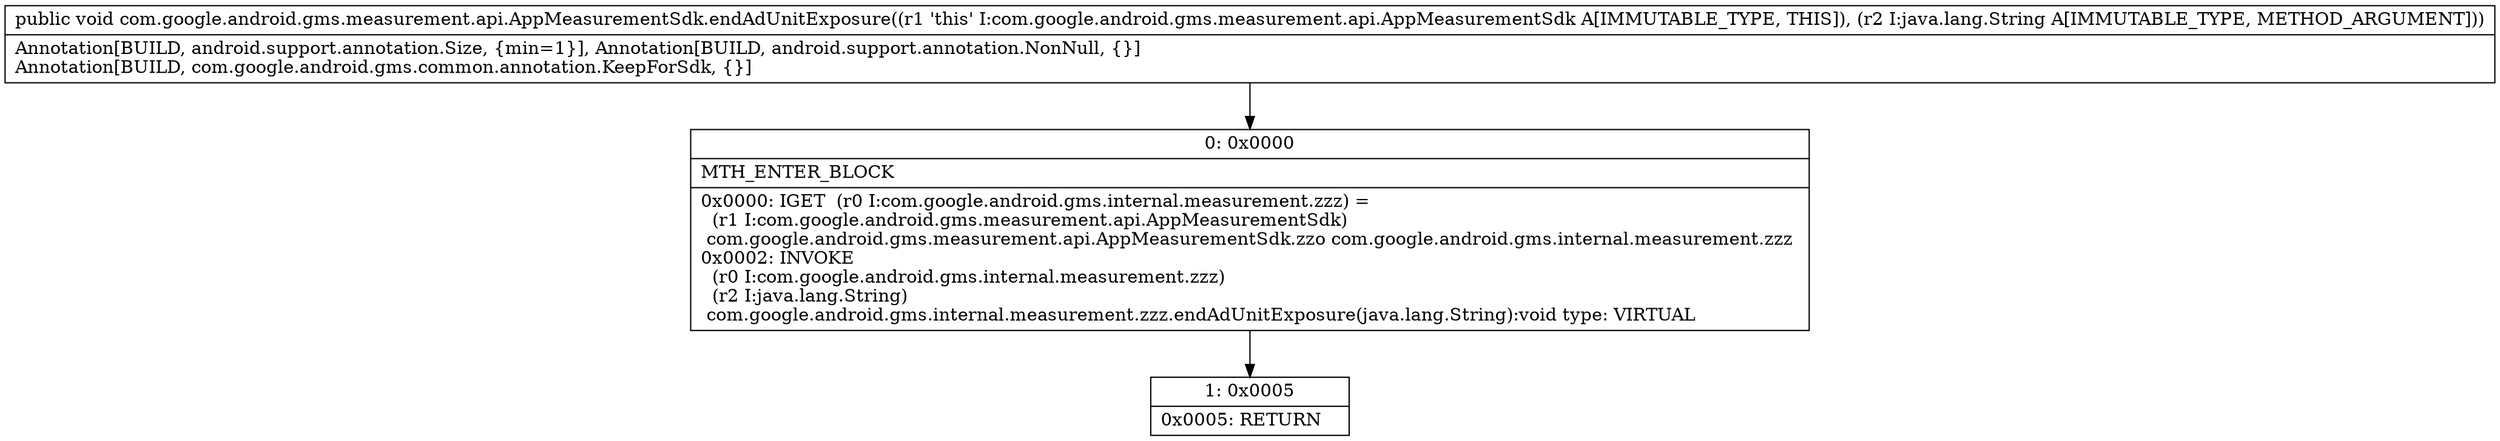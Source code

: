 digraph "CFG forcom.google.android.gms.measurement.api.AppMeasurementSdk.endAdUnitExposure(Ljava\/lang\/String;)V" {
Node_0 [shape=record,label="{0\:\ 0x0000|MTH_ENTER_BLOCK\l|0x0000: IGET  (r0 I:com.google.android.gms.internal.measurement.zzz) = \l  (r1 I:com.google.android.gms.measurement.api.AppMeasurementSdk)\l com.google.android.gms.measurement.api.AppMeasurementSdk.zzo com.google.android.gms.internal.measurement.zzz \l0x0002: INVOKE  \l  (r0 I:com.google.android.gms.internal.measurement.zzz)\l  (r2 I:java.lang.String)\l com.google.android.gms.internal.measurement.zzz.endAdUnitExposure(java.lang.String):void type: VIRTUAL \l}"];
Node_1 [shape=record,label="{1\:\ 0x0005|0x0005: RETURN   \l}"];
MethodNode[shape=record,label="{public void com.google.android.gms.measurement.api.AppMeasurementSdk.endAdUnitExposure((r1 'this' I:com.google.android.gms.measurement.api.AppMeasurementSdk A[IMMUTABLE_TYPE, THIS]), (r2 I:java.lang.String A[IMMUTABLE_TYPE, METHOD_ARGUMENT]))  | Annotation[BUILD, android.support.annotation.Size, \{min=1\}], Annotation[BUILD, android.support.annotation.NonNull, \{\}]\lAnnotation[BUILD, com.google.android.gms.common.annotation.KeepForSdk, \{\}]\l}"];
MethodNode -> Node_0;
Node_0 -> Node_1;
}

